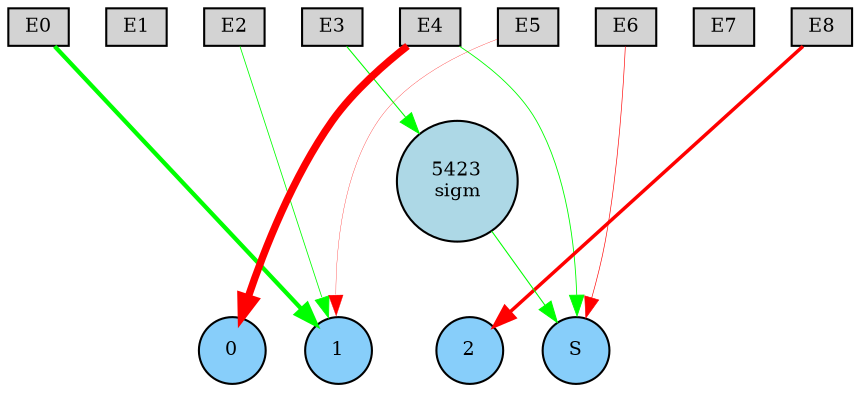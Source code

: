 digraph {
	node [fontsize=9 height=0.2 shape=circle width=0.2]
	subgraph inputs {
		node [shape=box style=filled]
		rank=source
		E0 [fillcolor=lightgray]
		E1 [fillcolor=lightgray]
		E0 -> E1 [style=invis]
		E2 [fillcolor=lightgray]
		E1 -> E2 [style=invis]
		E3 [fillcolor=lightgray]
		E2 -> E3 [style=invis]
		E4 [fillcolor=lightgray]
		E3 -> E4 [style=invis]
		E5 [fillcolor=lightgray]
		E4 -> E5 [style=invis]
		E6 [fillcolor=lightgray]
		E5 -> E6 [style=invis]
		E7 [fillcolor=lightgray]
		E6 -> E7 [style=invis]
		E8 [fillcolor=lightgray]
		E7 -> E8 [style=invis]
	}
	subgraph outputs {
		node [style=filled]
		rank=sink
		0 [fillcolor=lightskyblue fontsize=9 height=0.2 shape=circle width=0.2]
		1 [fillcolor=lightskyblue fontsize=9 height=0.2 shape=circle width=0.2]
		0 -> 1 [style=invis]
		2 [fillcolor=lightskyblue fontsize=9 height=0.2 shape=circle width=0.2]
		1 -> 2 [style=invis]
		S [fillcolor=lightskyblue fontsize=9 height=0.2 shape=circle width=0.2]
		2 -> S [style=invis]
	}
	5423 [label="5423
sigm" fillcolor=lightblue style=filled]
	E0 -> 1 [color=green penwidth=2.06221273091401 style=solid]
	E8 -> 2 [color=red penwidth=1.6690525617713883 style=solid]
	E4 -> 0 [color=red penwidth=3.534854558049208 style=solid]
	E2 -> 1 [color=green penwidth=0.39009049424528963 style=solid]
	E6 -> S [color=red penwidth=0.3076007714316342 style=solid]
	E4 -> S [color=green penwidth=0.41494528637691674 style=solid]
	E3 -> 5423 [color=green penwidth=0.5174351578513805 style=solid]
	5423 -> S [color=green penwidth=0.51279548183729 style=solid]
	E5 -> 1 [color=red penwidth=0.1440170642353527 style=solid]
}
